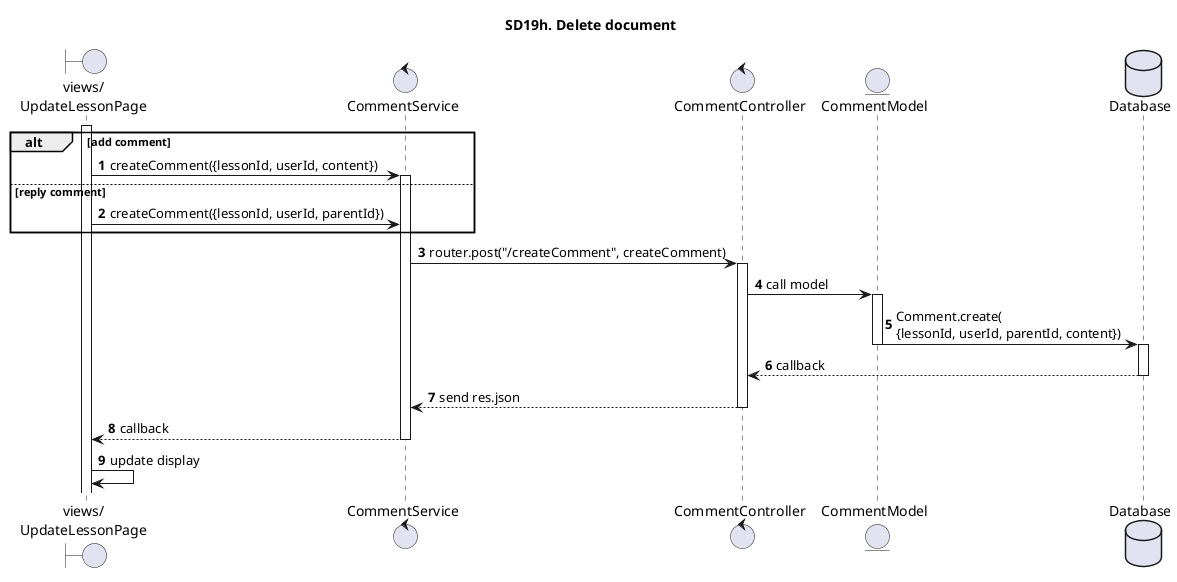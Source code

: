 @startuml SQ
autonumber
title SD19h. Delete document
boundary "views/\nUpdateLessonPage" as UpdateLessonPage
control "CommentService"
control "CommentController"
entity "CommentModel"
database "Database" as Database
alt add comment
activate UpdateLessonPage
UpdateLessonPage -> CommentService: createComment({lessonId, userId, content})
activate CommentService
else reply comment
UpdateLessonPage -> CommentService: createComment({lessonId, userId, parentId})
end
CommentService -> CommentController: router.post("/createComment", createComment)
activate CommentController
CommentController -> CommentModel: call model
activate CommentModel
CommentModel -> Database: Comment.create(\n{lessonId, userId, parentId, content})
deactivate CommentModel
activate Database
Database --> CommentController: callback
deactivate Database
CommentController --> CommentService: send res.json
deactivate CommentController
CommentService --> UpdateLessonPage: callback
deactivate CommentService
UpdateLessonPage -> UpdateLessonPage: update display

@enduml